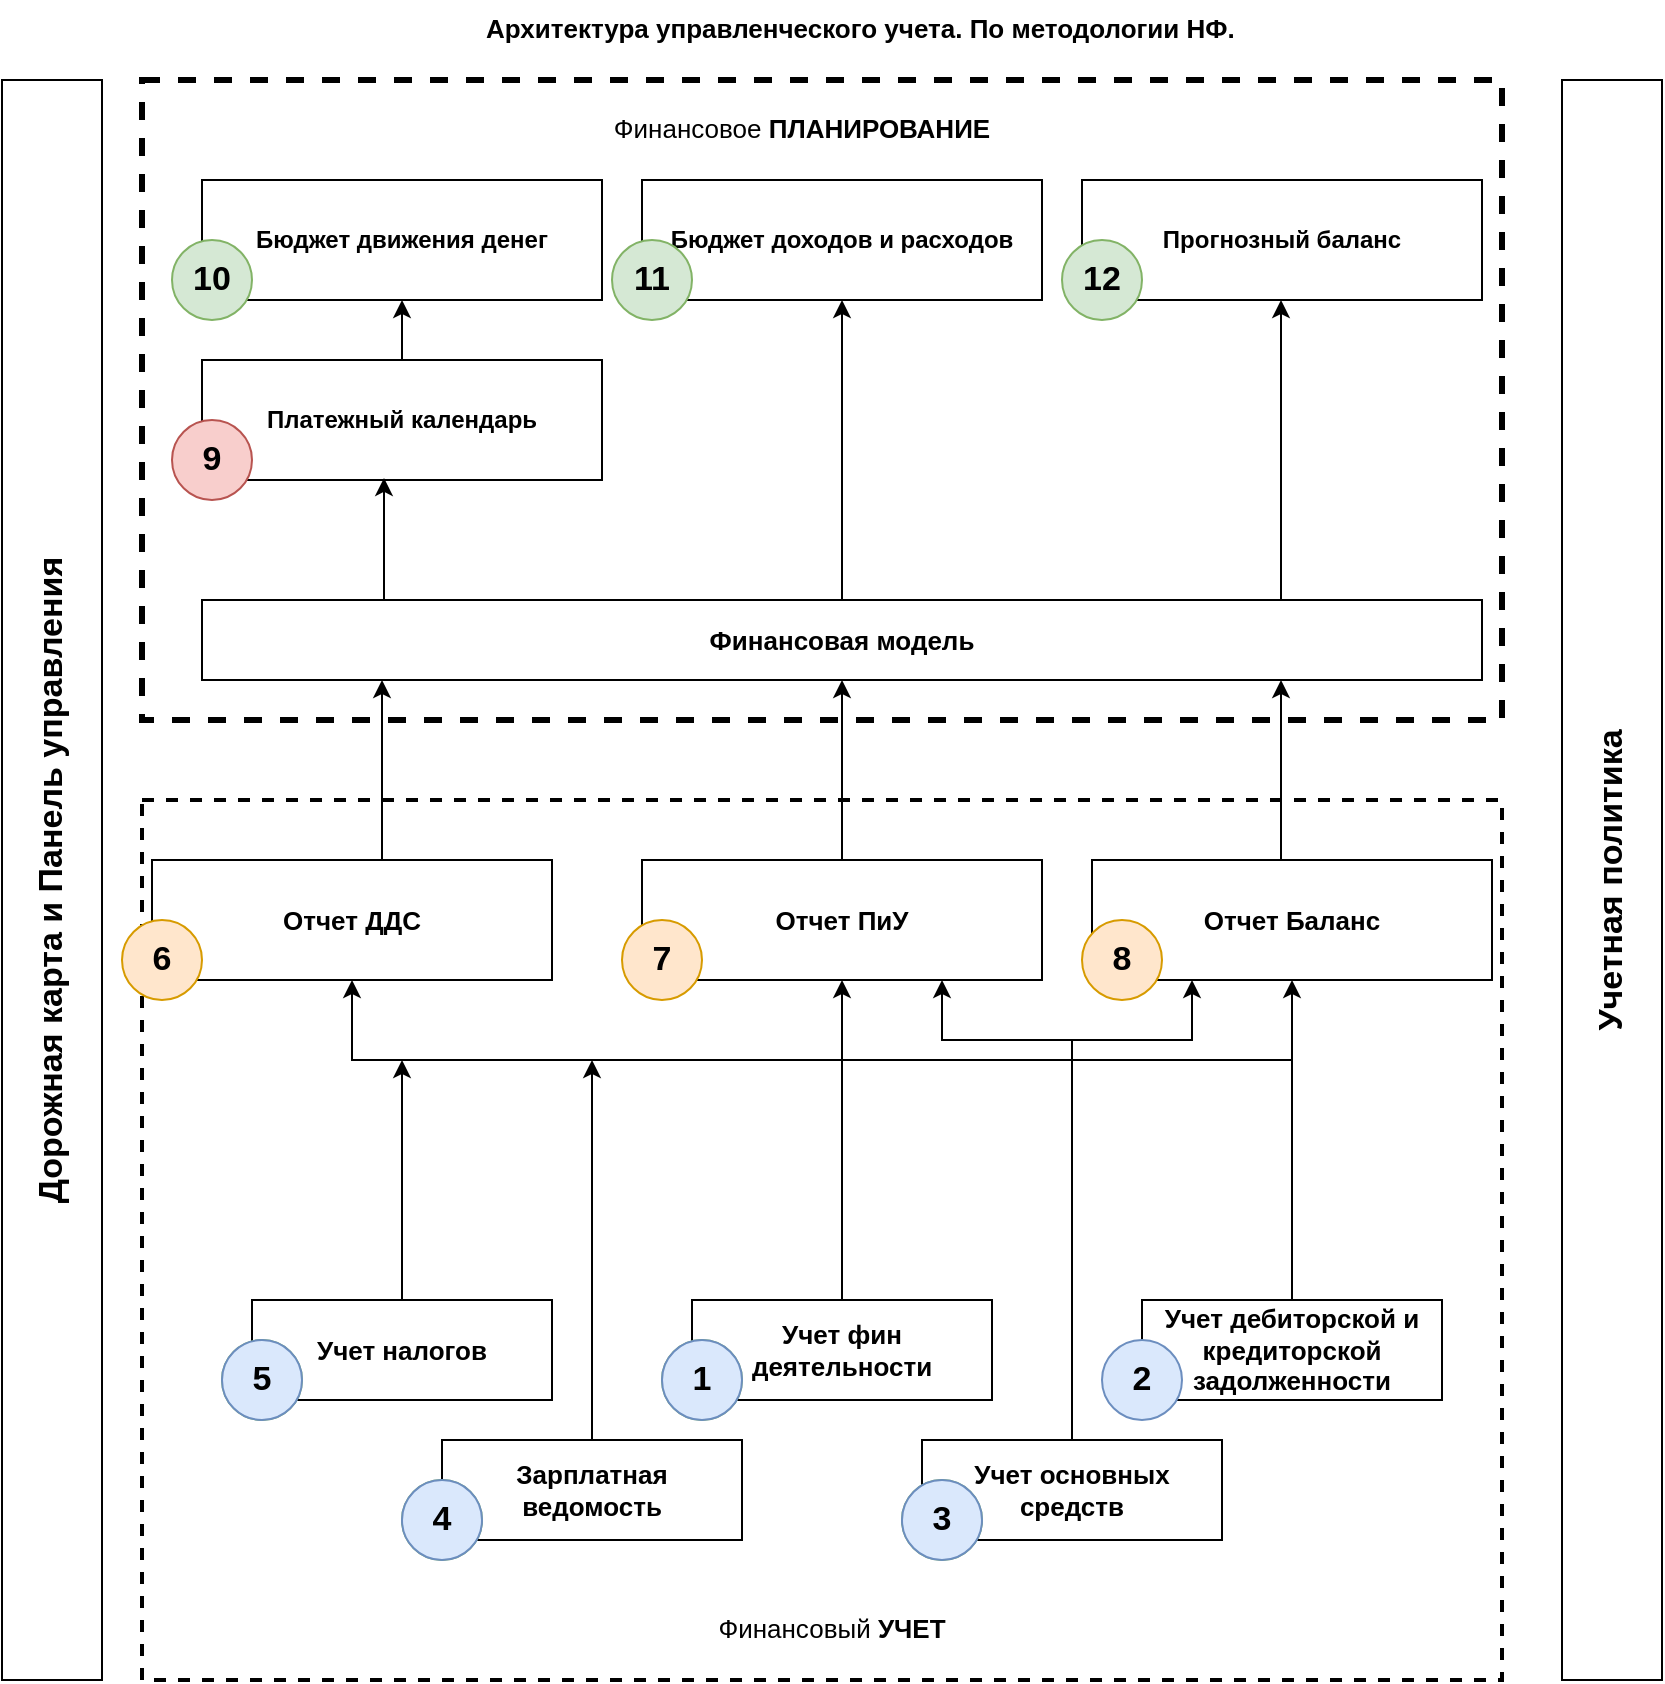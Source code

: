 <mxfile version="20.6.0" type="github" pages="4">
  <diagram name="Архитектура (0)" id="2a216829-ef6e-dabb-86c1-c78162f3ba2b">
    <mxGraphModel dx="1422" dy="762" grid="1" gridSize="10" guides="1" tooltips="1" connect="1" arrows="1" fold="1" page="1" pageScale="1" pageWidth="850" pageHeight="1100" background="none" math="0" shadow="0">
      <root>
        <mxCell id="0" />
        <mxCell id="1" parent="0" />
        <mxCell id="F8R7WLM5kxrZGCUdwMtY-9" value="&lt;span style=&quot;color: rgb(0, 0, 0); font-family: Helvetica; font-size: 13px; font-style: normal; font-variant-ligatures: normal; font-variant-caps: normal; letter-spacing: normal; orphans: 2; text-align: center; text-indent: 0px; text-transform: none; widows: 2; word-spacing: 0px; -webkit-text-stroke-width: 0px; background-color: rgb(255, 255, 255); text-decoration-thickness: initial; text-decoration-style: initial; text-decoration-color: initial; float: none; display: inline !important;&quot;&gt;Архитектура управленческого учета. По методологии НФ.&lt;/span&gt;" style="text;whiteSpace=wrap;html=1;fontStyle=1;fontSize=13;" vertex="1" parent="1">
          <mxGeometry x="250" width="380" height="40" as="geometry" />
        </mxCell>
        <mxCell id="F8R7WLM5kxrZGCUdwMtY-11" value="" style="rounded=0;whiteSpace=wrap;html=1;labelBackgroundColor=none;dashed=1;strokeWidth=3;" vertex="1" parent="1">
          <mxGeometry x="80" y="40" width="680" height="320" as="geometry" />
        </mxCell>
        <mxCell id="F8R7WLM5kxrZGCUdwMtY-12" value="&lt;span style=&quot;color: rgb(0, 0, 0); font-family: Helvetica; font-size: 13px; font-style: normal; font-variant-ligatures: normal; font-variant-caps: normal; letter-spacing: normal; orphans: 2; text-indent: 0px; text-transform: none; widows: 2; word-spacing: 0px; -webkit-text-stroke-width: 0px; background-color: rgb(255, 255, 255); text-decoration-thickness: initial; text-decoration-style: initial; text-decoration-color: initial; float: none; display: inline !important;&quot;&gt;Финансовое &lt;b style=&quot;font-size: 13px;&quot;&gt;ПЛАНИРОВАНИЕ&lt;/b&gt;&lt;/span&gt;" style="text;whiteSpace=wrap;html=1;fontStyle=0;align=center;fontSize=13;" vertex="1" parent="1">
          <mxGeometry x="280" y="50" width="260" height="40" as="geometry" />
        </mxCell>
        <mxCell id="F8R7WLM5kxrZGCUdwMtY-13" value="" style="rounded=0;whiteSpace=wrap;html=1;dashed=1;labelBackgroundColor=default;strokeWidth=2;" vertex="1" parent="1">
          <mxGeometry x="80" y="400" width="680" height="440" as="geometry" />
        </mxCell>
        <mxCell id="F8R7WLM5kxrZGCUdwMtY-14" value="Бюджет движения денег" style="rounded=0;whiteSpace=wrap;html=1;labelBackgroundColor=default;strokeWidth=1;fontSize=12;fontStyle=1" vertex="1" parent="1">
          <mxGeometry x="110" y="90" width="200" height="60" as="geometry" />
        </mxCell>
        <mxCell id="F8R7WLM5kxrZGCUdwMtY-15" value="Бюджет доходов и расходов" style="rounded=0;whiteSpace=wrap;html=1;labelBackgroundColor=default;strokeWidth=1;fontSize=12;fontStyle=1" vertex="1" parent="1">
          <mxGeometry x="330" y="90" width="200" height="60" as="geometry" />
        </mxCell>
        <mxCell id="F8R7WLM5kxrZGCUdwMtY-16" value="Прогнозный баланс" style="rounded=0;whiteSpace=wrap;html=1;labelBackgroundColor=default;strokeWidth=1;fontSize=12;fontStyle=1" vertex="1" parent="1">
          <mxGeometry x="550" y="90" width="200" height="60" as="geometry" />
        </mxCell>
        <mxCell id="F8R7WLM5kxrZGCUdwMtY-18" value="" style="edgeStyle=orthogonalEdgeStyle;rounded=0;orthogonalLoop=1;jettySize=auto;html=1;fontSize=13;" edge="1" parent="1" source="F8R7WLM5kxrZGCUdwMtY-17" target="F8R7WLM5kxrZGCUdwMtY-14">
          <mxGeometry relative="1" as="geometry" />
        </mxCell>
        <mxCell id="F8R7WLM5kxrZGCUdwMtY-17" value="Платежный календарь" style="rounded=0;whiteSpace=wrap;html=1;labelBackgroundColor=default;strokeWidth=1;fontSize=12;fontStyle=1" vertex="1" parent="1">
          <mxGeometry x="110" y="180" width="200" height="60" as="geometry" />
        </mxCell>
        <mxCell id="F8R7WLM5kxrZGCUdwMtY-19" value="Финансовая модель" style="rounded=0;whiteSpace=wrap;html=1;labelBackgroundColor=default;strokeWidth=1;fontSize=13;fontStyle=1" vertex="1" parent="1">
          <mxGeometry x="110" y="300" width="640" height="40" as="geometry" />
        </mxCell>
        <mxCell id="F8R7WLM5kxrZGCUdwMtY-22" value="" style="endArrow=classic;html=1;rounded=0;fontSize=13;entryX=0.5;entryY=1;entryDx=0;entryDy=0;exitX=0.5;exitY=0;exitDx=0;exitDy=0;" edge="1" parent="1" source="F8R7WLM5kxrZGCUdwMtY-19" target="F8R7WLM5kxrZGCUdwMtY-15">
          <mxGeometry width="50" height="50" relative="1" as="geometry">
            <mxPoint x="350" y="290" as="sourcePoint" />
            <mxPoint x="400" y="240" as="targetPoint" />
          </mxGeometry>
        </mxCell>
        <mxCell id="F8R7WLM5kxrZGCUdwMtY-23" value="" style="endArrow=classic;html=1;rounded=0;fontSize=13;entryX=0.5;entryY=1;entryDx=0;entryDy=0;exitX=0.5;exitY=0;exitDx=0;exitDy=0;" edge="1" parent="1">
          <mxGeometry width="50" height="50" relative="1" as="geometry">
            <mxPoint x="649.5" y="300" as="sourcePoint" />
            <mxPoint x="649.5" y="150" as="targetPoint" />
          </mxGeometry>
        </mxCell>
        <mxCell id="F8R7WLM5kxrZGCUdwMtY-24" value="&lt;span style=&quot;color: rgb(0, 0, 0); font-family: Helvetica; font-size: 13px; font-style: normal; font-variant-ligatures: normal; font-variant-caps: normal; letter-spacing: normal; orphans: 2; text-indent: 0px; text-transform: none; widows: 2; word-spacing: 0px; -webkit-text-stroke-width: 0px; background-color: rgb(255, 255, 255); text-decoration-thickness: initial; text-decoration-style: initial; text-decoration-color: initial; float: none; display: inline !important;&quot;&gt;Финансовый&amp;nbsp;&lt;b&gt;УЧЕТ&lt;br&gt;&lt;/b&gt;&lt;/span&gt;" style="text;whiteSpace=wrap;html=1;fontStyle=0;align=center;fontSize=13;" vertex="1" parent="1">
          <mxGeometry x="295" y="800" width="260" height="40" as="geometry" />
        </mxCell>
        <mxCell id="F8R7WLM5kxrZGCUdwMtY-25" value="Дорожная карта и Панель управления" style="rounded=0;whiteSpace=wrap;html=1;labelBackgroundColor=default;strokeWidth=1;fontSize=17;horizontal=0;fontStyle=1" vertex="1" parent="1">
          <mxGeometry x="10" y="40" width="50" height="800" as="geometry" />
        </mxCell>
        <mxCell id="F8R7WLM5kxrZGCUdwMtY-26" value="Учетная политика" style="rounded=0;whiteSpace=wrap;html=1;labelBackgroundColor=default;strokeWidth=1;fontSize=17;horizontal=0;fontStyle=1" vertex="1" parent="1">
          <mxGeometry x="790" y="40" width="50" height="800" as="geometry" />
        </mxCell>
        <mxCell id="F8R7WLM5kxrZGCUdwMtY-27" value="Отчет ДДС" style="rounded=0;whiteSpace=wrap;html=1;labelBackgroundColor=default;strokeWidth=1;fontSize=13;fontStyle=1" vertex="1" parent="1">
          <mxGeometry x="85" y="430" width="200" height="60" as="geometry" />
        </mxCell>
        <mxCell id="F8R7WLM5kxrZGCUdwMtY-30" value="" style="edgeStyle=orthogonalEdgeStyle;rounded=0;orthogonalLoop=1;jettySize=auto;html=1;fontSize=17;" edge="1" parent="1" source="F8R7WLM5kxrZGCUdwMtY-28" target="F8R7WLM5kxrZGCUdwMtY-19">
          <mxGeometry relative="1" as="geometry" />
        </mxCell>
        <mxCell id="F8R7WLM5kxrZGCUdwMtY-28" value="Отчет ПиУ" style="rounded=0;whiteSpace=wrap;html=1;labelBackgroundColor=default;strokeWidth=1;fontSize=13;fontStyle=1" vertex="1" parent="1">
          <mxGeometry x="330" y="430" width="200" height="60" as="geometry" />
        </mxCell>
        <mxCell id="F8R7WLM5kxrZGCUdwMtY-29" value="Отчет Баланс" style="rounded=0;whiteSpace=wrap;html=1;labelBackgroundColor=default;strokeWidth=1;fontSize=13;fontStyle=1" vertex="1" parent="1">
          <mxGeometry x="555" y="430" width="200" height="60" as="geometry" />
        </mxCell>
        <mxCell id="F8R7WLM5kxrZGCUdwMtY-32" value="" style="edgeStyle=orthogonalEdgeStyle;rounded=0;orthogonalLoop=1;jettySize=auto;html=1;fontSize=17;" edge="1" parent="1">
          <mxGeometry relative="1" as="geometry">
            <mxPoint x="649.5" y="430" as="sourcePoint" />
            <mxPoint x="649.5" y="340" as="targetPoint" />
          </mxGeometry>
        </mxCell>
        <mxCell id="F8R7WLM5kxrZGCUdwMtY-33" value="" style="edgeStyle=orthogonalEdgeStyle;rounded=0;orthogonalLoop=1;jettySize=auto;html=1;fontSize=17;" edge="1" parent="1">
          <mxGeometry relative="1" as="geometry">
            <mxPoint x="200" y="430" as="sourcePoint" />
            <mxPoint x="200" y="340" as="targetPoint" />
          </mxGeometry>
        </mxCell>
        <mxCell id="F8R7WLM5kxrZGCUdwMtY-49" style="edgeStyle=orthogonalEdgeStyle;rounded=0;orthogonalLoop=1;jettySize=auto;html=1;fontSize=17;" edge="1" parent="1" source="F8R7WLM5kxrZGCUdwMtY-34">
          <mxGeometry relative="1" as="geometry">
            <mxPoint x="210" y="530" as="targetPoint" />
          </mxGeometry>
        </mxCell>
        <mxCell id="F8R7WLM5kxrZGCUdwMtY-34" value="Учет налогов" style="rounded=0;whiteSpace=wrap;html=1;labelBackgroundColor=default;strokeWidth=1;fontSize=13;fontStyle=1" vertex="1" parent="1">
          <mxGeometry x="135" y="650" width="150" height="50" as="geometry" />
        </mxCell>
        <mxCell id="F8R7WLM5kxrZGCUdwMtY-54" style="edgeStyle=orthogonalEdgeStyle;rounded=0;orthogonalLoop=1;jettySize=auto;html=1;fontSize=17;" edge="1" parent="1" source="F8R7WLM5kxrZGCUdwMtY-35">
          <mxGeometry relative="1" as="geometry">
            <mxPoint x="305" y="530" as="targetPoint" />
          </mxGeometry>
        </mxCell>
        <mxCell id="F8R7WLM5kxrZGCUdwMtY-35" value="Зарплатная ведомость" style="rounded=0;whiteSpace=wrap;html=1;labelBackgroundColor=default;strokeWidth=1;fontSize=13;fontStyle=1" vertex="1" parent="1">
          <mxGeometry x="230" y="720" width="150" height="50" as="geometry" />
        </mxCell>
        <mxCell id="F8R7WLM5kxrZGCUdwMtY-43" style="edgeStyle=orthogonalEdgeStyle;rounded=0;orthogonalLoop=1;jettySize=auto;html=1;entryX=0.5;entryY=1;entryDx=0;entryDy=0;fontSize=17;" edge="1" parent="1" source="F8R7WLM5kxrZGCUdwMtY-36" target="F8R7WLM5kxrZGCUdwMtY-28">
          <mxGeometry relative="1" as="geometry" />
        </mxCell>
        <mxCell id="F8R7WLM5kxrZGCUdwMtY-36" value="Учет фин деятельности" style="rounded=0;whiteSpace=wrap;html=1;labelBackgroundColor=default;strokeWidth=1;fontSize=13;fontStyle=1" vertex="1" parent="1">
          <mxGeometry x="355" y="650" width="150" height="50" as="geometry" />
        </mxCell>
        <mxCell id="F8R7WLM5kxrZGCUdwMtY-51" style="edgeStyle=orthogonalEdgeStyle;rounded=0;orthogonalLoop=1;jettySize=auto;html=1;entryX=0.75;entryY=1;entryDx=0;entryDy=0;fontSize=17;" edge="1" parent="1" source="F8R7WLM5kxrZGCUdwMtY-37" target="F8R7WLM5kxrZGCUdwMtY-28">
          <mxGeometry relative="1" as="geometry">
            <Array as="points">
              <mxPoint x="545" y="520" />
              <mxPoint x="480" y="520" />
            </Array>
          </mxGeometry>
        </mxCell>
        <mxCell id="F8R7WLM5kxrZGCUdwMtY-52" style="edgeStyle=orthogonalEdgeStyle;rounded=0;orthogonalLoop=1;jettySize=auto;html=1;entryX=0.25;entryY=1;entryDx=0;entryDy=0;fontSize=17;" edge="1" parent="1" source="F8R7WLM5kxrZGCUdwMtY-37" target="F8R7WLM5kxrZGCUdwMtY-29">
          <mxGeometry relative="1" as="geometry">
            <Array as="points">
              <mxPoint x="545" y="520" />
              <mxPoint x="605" y="520" />
            </Array>
          </mxGeometry>
        </mxCell>
        <mxCell id="F8R7WLM5kxrZGCUdwMtY-37" value="Учет основных средств" style="rounded=0;whiteSpace=wrap;html=1;labelBackgroundColor=default;strokeWidth=1;fontSize=13;fontStyle=1" vertex="1" parent="1">
          <mxGeometry x="470" y="720" width="150" height="50" as="geometry" />
        </mxCell>
        <mxCell id="F8R7WLM5kxrZGCUdwMtY-45" style="edgeStyle=orthogonalEdgeStyle;rounded=0;orthogonalLoop=1;jettySize=auto;html=1;entryX=0.5;entryY=1;entryDx=0;entryDy=0;fontSize=17;" edge="1" parent="1" source="F8R7WLM5kxrZGCUdwMtY-38" target="F8R7WLM5kxrZGCUdwMtY-27">
          <mxGeometry relative="1" as="geometry">
            <Array as="points">
              <mxPoint x="655" y="530" />
              <mxPoint x="185" y="530" />
            </Array>
          </mxGeometry>
        </mxCell>
        <mxCell id="F8R7WLM5kxrZGCUdwMtY-50" style="edgeStyle=orthogonalEdgeStyle;rounded=0;orthogonalLoop=1;jettySize=auto;html=1;entryX=0.5;entryY=1;entryDx=0;entryDy=0;fontSize=17;" edge="1" parent="1" source="F8R7WLM5kxrZGCUdwMtY-38" target="F8R7WLM5kxrZGCUdwMtY-29">
          <mxGeometry relative="1" as="geometry" />
        </mxCell>
        <mxCell id="F8R7WLM5kxrZGCUdwMtY-38" value="Учет дебиторской и кредиторской задолженности" style="rounded=0;whiteSpace=wrap;html=1;labelBackgroundColor=default;strokeWidth=1;fontSize=13;fontStyle=1" vertex="1" parent="1">
          <mxGeometry x="580" y="650" width="150" height="50" as="geometry" />
        </mxCell>
        <mxCell id="F8R7WLM5kxrZGCUdwMtY-56" value="" style="endArrow=classic;html=1;rounded=0;fontSize=17;entryX=0.455;entryY=0.983;entryDx=0;entryDy=0;entryPerimeter=0;" edge="1" parent="1" target="F8R7WLM5kxrZGCUdwMtY-17">
          <mxGeometry width="50" height="50" relative="1" as="geometry">
            <mxPoint x="201" y="300" as="sourcePoint" />
            <mxPoint x="210" y="240" as="targetPoint" />
          </mxGeometry>
        </mxCell>
        <mxCell id="F8R7WLM5kxrZGCUdwMtY-93" value="" style="ellipse;whiteSpace=wrap;html=1;aspect=fixed;labelBackgroundColor=default;strokeWidth=1;fontSize=17;fillColor=#d5e8d4;strokeColor=#82b366;" vertex="1" parent="1">
          <mxGeometry x="460" y="740" width="40" height="40" as="geometry" />
        </mxCell>
        <mxCell id="F8R7WLM5kxrZGCUdwMtY-94" value="" style="ellipse;whiteSpace=wrap;html=1;aspect=fixed;labelBackgroundColor=default;strokeWidth=1;fontSize=17;fillColor=#d5e8d4;strokeColor=#82b366;" vertex="1" parent="1">
          <mxGeometry x="340" y="670" width="40" height="40" as="geometry" />
        </mxCell>
        <mxCell id="F8R7WLM5kxrZGCUdwMtY-95" value="" style="ellipse;whiteSpace=wrap;html=1;aspect=fixed;labelBackgroundColor=default;strokeWidth=1;fontSize=17;fillColor=#d5e8d4;strokeColor=#82b366;" vertex="1" parent="1">
          <mxGeometry x="210" y="740" width="40" height="40" as="geometry" />
        </mxCell>
        <mxCell id="F8R7WLM5kxrZGCUdwMtY-96" value="2" style="ellipse;whiteSpace=wrap;html=1;aspect=fixed;labelBackgroundColor=none;strokeWidth=1;fontSize=17;fillColor=#dae8fc;strokeColor=#6c8ebf;fontStyle=1" vertex="1" parent="1">
          <mxGeometry x="560" y="670" width="40" height="40" as="geometry" />
        </mxCell>
        <mxCell id="F8R7WLM5kxrZGCUdwMtY-97" value="" style="ellipse;whiteSpace=wrap;html=1;aspect=fixed;labelBackgroundColor=#99FF99;strokeWidth=1;fontSize=17;fillColor=#d5e8d4;strokeColor=#82b366;" vertex="1" parent="1">
          <mxGeometry x="120" y="670" width="40" height="40" as="geometry" />
        </mxCell>
        <mxCell id="F8R7WLM5kxrZGCUdwMtY-99" value="6" style="ellipse;whiteSpace=wrap;html=1;aspect=fixed;labelBackgroundColor=none;strokeWidth=1;fontSize=17;fillColor=#ffe6cc;strokeColor=#d79b00;fontStyle=1" vertex="1" parent="1">
          <mxGeometry x="70" y="460" width="40" height="40" as="geometry" />
        </mxCell>
        <mxCell id="F8R7WLM5kxrZGCUdwMtY-100" value="7" style="ellipse;whiteSpace=wrap;html=1;aspect=fixed;labelBackgroundColor=none;strokeWidth=1;fontSize=17;fillColor=#ffe6cc;strokeColor=#d79b00;fontStyle=1" vertex="1" parent="1">
          <mxGeometry x="320" y="460" width="40" height="40" as="geometry" />
        </mxCell>
        <mxCell id="F8R7WLM5kxrZGCUdwMtY-101" value="8" style="ellipse;whiteSpace=wrap;html=1;aspect=fixed;labelBackgroundColor=none;strokeWidth=1;fontSize=17;fillColor=#ffe6cc;strokeColor=#d79b00;fontStyle=1" vertex="1" parent="1">
          <mxGeometry x="550" y="460" width="40" height="40" as="geometry" />
        </mxCell>
        <mxCell id="F8R7WLM5kxrZGCUdwMtY-102" value="9" style="ellipse;whiteSpace=wrap;html=1;aspect=fixed;labelBackgroundColor=none;strokeWidth=1;fontSize=17;fillColor=#f8cecc;strokeColor=#b85450;fontStyle=1" vertex="1" parent="1">
          <mxGeometry x="95" y="210" width="40" height="40" as="geometry" />
        </mxCell>
        <mxCell id="F8R7WLM5kxrZGCUdwMtY-103" value="10" style="ellipse;whiteSpace=wrap;html=1;aspect=fixed;labelBackgroundColor=none;strokeWidth=1;fontSize=17;fillColor=#d5e8d4;strokeColor=#82b366;fontStyle=1" vertex="1" parent="1">
          <mxGeometry x="95" y="120" width="40" height="40" as="geometry" />
        </mxCell>
        <mxCell id="F8R7WLM5kxrZGCUdwMtY-104" value="11" style="ellipse;whiteSpace=wrap;html=1;aspect=fixed;labelBackgroundColor=none;strokeWidth=1;fontSize=17;fillColor=#d5e8d4;strokeColor=#82b366;fontStyle=1" vertex="1" parent="1">
          <mxGeometry x="315" y="120" width="40" height="40" as="geometry" />
        </mxCell>
        <mxCell id="F8R7WLM5kxrZGCUdwMtY-105" value="12" style="ellipse;whiteSpace=wrap;html=1;aspect=fixed;labelBackgroundColor=none;strokeWidth=1;fontSize=17;fillColor=#d5e8d4;strokeColor=#82b366;fontStyle=1" vertex="1" parent="1">
          <mxGeometry x="540" y="120" width="40" height="40" as="geometry" />
        </mxCell>
        <mxCell id="F8R7WLM5kxrZGCUdwMtY-106" value="5" style="ellipse;whiteSpace=wrap;html=1;aspect=fixed;labelBackgroundColor=none;strokeWidth=1;fontSize=17;fillColor=#dae8fc;strokeColor=#6c8ebf;fontStyle=1" vertex="1" parent="1">
          <mxGeometry x="120" y="670" width="40" height="40" as="geometry" />
        </mxCell>
        <mxCell id="F8R7WLM5kxrZGCUdwMtY-107" value="4" style="ellipse;whiteSpace=wrap;html=1;aspect=fixed;labelBackgroundColor=none;strokeWidth=1;fontSize=17;fillColor=#dae8fc;strokeColor=#6c8ebf;fontStyle=1" vertex="1" parent="1">
          <mxGeometry x="210" y="740" width="40" height="40" as="geometry" />
        </mxCell>
        <mxCell id="F8R7WLM5kxrZGCUdwMtY-108" value="1" style="ellipse;whiteSpace=wrap;html=1;aspect=fixed;labelBackgroundColor=none;strokeWidth=1;fontSize=17;fillColor=#dae8fc;strokeColor=#6c8ebf;fontStyle=1" vertex="1" parent="1">
          <mxGeometry x="340" y="670" width="40" height="40" as="geometry" />
        </mxCell>
        <mxCell id="F8R7WLM5kxrZGCUdwMtY-109" value="3" style="ellipse;whiteSpace=wrap;html=1;aspect=fixed;labelBackgroundColor=none;strokeWidth=1;fontSize=17;fillColor=#dae8fc;strokeColor=#6c8ebf;fontStyle=1" vertex="1" parent="1">
          <mxGeometry x="460" y="740" width="40" height="40" as="geometry" />
        </mxCell>
      </root>
    </mxGraphModel>
  </diagram>
  <diagram id="khSNBm_7Yy9utxcAtp68" name="Учет фин. деят.">
    <mxGraphModel dx="1422" dy="705" grid="1" gridSize="10" guides="1" tooltips="1" connect="1" arrows="1" fold="1" page="1" pageScale="1" pageWidth="827" pageHeight="1169" math="0" shadow="0">
      <root>
        <mxCell id="0" />
        <mxCell id="1" parent="0" />
        <mxCell id="SddAuyUgho0OtJlQRmXc-1" value="Учет финансовой деятельности&lt;br&gt;ФинТабло" style="rounded=0;whiteSpace=wrap;html=1;labelBackgroundColor=none;strokeWidth=1;fontSize=13;fontStyle=1;fillColor=#d5e8d4;strokeColor=#82b366;" vertex="1" parent="1">
          <mxGeometry x="60" y="450" width="740" height="50" as="geometry" />
        </mxCell>
        <mxCell id="VcAuIlmLGWRclyQLsfGA-16" value="" style="edgeStyle=orthogonalEdgeStyle;rounded=0;orthogonalLoop=1;jettySize=auto;html=1;fontFamily=Helvetica;fontSize=17;fontColor=default;" edge="1" parent="1" source="VcAuIlmLGWRclyQLsfGA-5" target="SddAuyUgho0OtJlQRmXc-1">
          <mxGeometry relative="1" as="geometry" />
        </mxCell>
        <mxCell id="VcAuIlmLGWRclyQLsfGA-5" value="Кредиты и займы.&lt;br&gt;&lt;span style=&quot;font-weight: normal;&quot;&gt;Заполнение: ФинТабло&lt;/span&gt;" style="rounded=0;whiteSpace=wrap;html=1;labelBackgroundColor=none;strokeColor=default;strokeWidth=1;fontFamily=Helvetica;fontSize=17;fontColor=default;fillColor=default;fontStyle=1" vertex="1" parent="1">
          <mxGeometry x="325" y="310" width="210" height="60" as="geometry" />
        </mxCell>
        <mxCell id="VcAuIlmLGWRclyQLsfGA-15" value="" style="edgeStyle=orthogonalEdgeStyle;rounded=0;orthogonalLoop=1;jettySize=auto;html=1;fontFamily=Helvetica;fontSize=17;fontColor=default;" edge="1" parent="1" source="VcAuIlmLGWRclyQLsfGA-7" target="SddAuyUgho0OtJlQRmXc-1">
          <mxGeometry relative="1" as="geometry" />
        </mxCell>
        <mxCell id="VcAuIlmLGWRclyQLsfGA-7" value="Лизинг&lt;br&gt;&lt;span style=&quot;font-weight: normal;&quot;&gt;Заполнение: ФинТабло&lt;/span&gt;" style="rounded=0;whiteSpace=wrap;html=1;labelBackgroundColor=none;strokeColor=default;strokeWidth=1;fontFamily=Helvetica;fontSize=17;fontColor=default;fillColor=default;fontStyle=1" vertex="1" parent="1">
          <mxGeometry x="560" y="310" width="240" height="60" as="geometry" />
        </mxCell>
        <mxCell id="VcAuIlmLGWRclyQLsfGA-17" value="" style="edgeStyle=orthogonalEdgeStyle;rounded=0;orthogonalLoop=1;jettySize=auto;html=1;fontFamily=Helvetica;fontSize=17;fontColor=default;" edge="1" parent="1" source="VcAuIlmLGWRclyQLsfGA-11" target="SddAuyUgho0OtJlQRmXc-1">
          <mxGeometry relative="1" as="geometry" />
        </mxCell>
        <mxCell id="VcAuIlmLGWRclyQLsfGA-11" value="Аренда&lt;br&gt;&lt;span style=&quot;font-weight: normal;&quot;&gt;Заполнение: Финтабло&lt;/span&gt;" style="rounded=0;whiteSpace=wrap;html=1;labelBackgroundColor=none;strokeColor=default;strokeWidth=1;fontFamily=Helvetica;fontSize=17;fontColor=default;fillColor=default;fontStyle=1" vertex="1" parent="1">
          <mxGeometry x="60" y="310" width="240" height="60" as="geometry" />
        </mxCell>
        <mxCell id="VcAuIlmLGWRclyQLsfGA-18" style="edgeStyle=orthogonalEdgeStyle;rounded=0;orthogonalLoop=1;jettySize=auto;html=1;entryX=0.5;entryY=0;entryDx=0;entryDy=0;fontFamily=Helvetica;fontSize=12;fontColor=default;" edge="1" parent="1" source="VcAuIlmLGWRclyQLsfGA-13" target="VcAuIlmLGWRclyQLsfGA-11">
          <mxGeometry relative="1" as="geometry" />
        </mxCell>
        <mxCell id="VcAuIlmLGWRclyQLsfGA-19" style="edgeStyle=orthogonalEdgeStyle;rounded=0;orthogonalLoop=1;jettySize=auto;html=1;entryX=0.5;entryY=0;entryDx=0;entryDy=0;fontFamily=Helvetica;fontSize=12;fontColor=default;" edge="1" parent="1" source="VcAuIlmLGWRclyQLsfGA-13" target="VcAuIlmLGWRclyQLsfGA-5">
          <mxGeometry relative="1" as="geometry" />
        </mxCell>
        <mxCell id="VcAuIlmLGWRclyQLsfGA-20" style="edgeStyle=orthogonalEdgeStyle;rounded=0;orthogonalLoop=1;jettySize=auto;html=1;fontFamily=Helvetica;fontSize=12;fontColor=default;" edge="1" parent="1" source="VcAuIlmLGWRclyQLsfGA-13" target="VcAuIlmLGWRclyQLsfGA-7">
          <mxGeometry relative="1" as="geometry" />
        </mxCell>
        <mxCell id="VcAuIlmLGWRclyQLsfGA-13" value="В Олимпе согласовали договор.&lt;br&gt;На Финансового менеджера выставилась задача&lt;br&gt;&quot;Внести информацию в ФинТабло&quot;" style="ellipse;shape=cloud;whiteSpace=wrap;html=1;labelBackgroundColor=none;strokeColor=default;strokeWidth=1;fontFamily=Helvetica;fontSize=12;fontColor=default;fillColor=default;align=center;" vertex="1" parent="1">
          <mxGeometry x="226.25" y="60" width="407.5" height="190" as="geometry" />
        </mxCell>
      </root>
    </mxGraphModel>
  </diagram>
  <diagram id="_BlQUCHor2pORVD_qITM" name="Учет ДЗ\КЗ">
    <mxGraphModel dx="1422" dy="762" grid="1" gridSize="10" guides="1" tooltips="1" connect="1" arrows="1" fold="1" page="1" pageScale="1" pageWidth="827" pageHeight="1169" math="0" shadow="0">
      <root>
        <mxCell id="0" />
        <mxCell id="1" parent="0" />
        <mxCell id="aoUB_bnDhs1yp4rb3Y5f-1" value="&lt;span style=&quot;&quot;&gt;Учет дебиторской и кредиторской задолженности&lt;/span&gt;&amp;nbsp;&lt;br&gt;ФинТабло" style="rounded=0;whiteSpace=wrap;html=1;labelBackgroundColor=none;strokeWidth=1;fontSize=13;fontStyle=1;fillColor=#d5e8d4;strokeColor=#82b366;fontColor=default;" vertex="1" parent="1">
          <mxGeometry x="80" y="570" width="740" height="50" as="geometry" />
        </mxCell>
        <mxCell id="GF1mlM8IZJTRb6SNdB93-7" style="edgeStyle=orthogonalEdgeStyle;rounded=0;orthogonalLoop=1;jettySize=auto;html=1;entryX=1;entryY=0.5;entryDx=0;entryDy=0;fontFamily=Helvetica;fontSize=12;fontColor=default;exitX=0.5;exitY=1;exitDx=0;exitDy=0;" edge="1" parent="1" source="aoUB_bnDhs1yp4rb3Y5f-3" target="GF1mlM8IZJTRb6SNdB93-6">
          <mxGeometry relative="1" as="geometry" />
        </mxCell>
        <mxCell id="aoUB_bnDhs1yp4rb3Y5f-3" value="Заявки снабжения&lt;br style=&quot;font-size: 14px;&quot;&gt;&lt;span style=&quot;font-weight: normal; font-size: 14px;&quot;&gt;Заполнение: Олимп&lt;/span&gt;" style="rounded=0;whiteSpace=wrap;html=1;labelBackgroundColor=none;strokeColor=default;strokeWidth=1;fontFamily=Helvetica;fontSize=14;fontColor=default;fillColor=default;fontStyle=1" vertex="1" parent="1">
          <mxGeometry x="280" y="310" width="180" height="60" as="geometry" />
        </mxCell>
        <mxCell id="GF1mlM8IZJTRb6SNdB93-9" style="edgeStyle=orthogonalEdgeStyle;rounded=0;orthogonalLoop=1;jettySize=auto;html=1;entryX=0;entryY=0.5;entryDx=0;entryDy=0;fontFamily=Helvetica;fontSize=12;fontColor=default;exitX=0.5;exitY=1;exitDx=0;exitDy=0;" edge="1" parent="1" source="aoUB_bnDhs1yp4rb3Y5f-7" target="GF1mlM8IZJTRb6SNdB93-6">
          <mxGeometry relative="1" as="geometry">
            <Array as="points">
              <mxPoint x="140" y="450" />
            </Array>
          </mxGeometry>
        </mxCell>
        <mxCell id="aoUB_bnDhs1yp4rb3Y5f-7" value="Заявки на оплату&lt;br style=&quot;font-size: 14px;&quot;&gt;&lt;span style=&quot;font-weight: normal; font-size: 14px;&quot;&gt;Заполнение: Олимп&lt;/span&gt;" style="rounded=0;whiteSpace=wrap;html=1;labelBackgroundColor=none;strokeColor=default;strokeWidth=1;fontFamily=Helvetica;fontSize=14;fontColor=default;fillColor=default;fontStyle=1" vertex="1" parent="1">
          <mxGeometry x="50" y="310" width="190" height="60" as="geometry" />
        </mxCell>
        <mxCell id="GF1mlM8IZJTRb6SNdB93-4" style="edgeStyle=orthogonalEdgeStyle;rounded=0;orthogonalLoop=1;jettySize=auto;html=1;fontFamily=Helvetica;fontSize=12;fontColor=default;" edge="1" parent="1" source="aoUB_bnDhs1yp4rb3Y5f-11" target="aoUB_bnDhs1yp4rb3Y5f-7">
          <mxGeometry relative="1" as="geometry" />
        </mxCell>
        <mxCell id="frpkA9hiRKUm1jNlpirp-1" style="edgeStyle=orthogonalEdgeStyle;rounded=0;orthogonalLoop=1;jettySize=auto;html=1;fontFamily=Helvetica;fontSize=12;fontColor=default;" edge="1" parent="1" source="aoUB_bnDhs1yp4rb3Y5f-11" target="aoUB_bnDhs1yp4rb3Y5f-3">
          <mxGeometry relative="1" as="geometry" />
        </mxCell>
        <mxCell id="aoUB_bnDhs1yp4rb3Y5f-11" value="Информация формируется автоматически в Олимп,&lt;br&gt;на основании счетов." style="ellipse;shape=cloud;whiteSpace=wrap;html=1;labelBackgroundColor=none;strokeColor=default;strokeWidth=1;fontFamily=Helvetica;fontSize=12;fontColor=default;fillColor=default;align=center;" vertex="1" parent="1">
          <mxGeometry x="22.5" y="50" width="407.5" height="190" as="geometry" />
        </mxCell>
        <mxCell id="GF1mlM8IZJTRb6SNdB93-10" value="" style="edgeStyle=orthogonalEdgeStyle;rounded=0;orthogonalLoop=1;jettySize=auto;html=1;fontFamily=Helvetica;fontSize=12;fontColor=default;" edge="1" parent="1" source="GF1mlM8IZJTRb6SNdB93-6" target="aoUB_bnDhs1yp4rb3Y5f-1">
          <mxGeometry relative="1" as="geometry">
            <Array as="points">
              <mxPoint x="255" y="520" />
              <mxPoint x="450" y="520" />
            </Array>
          </mxGeometry>
        </mxCell>
        <mxCell id="16Sehe_8RrqC2Yv8cuWE-2" style="edgeStyle=orthogonalEdgeStyle;rounded=0;orthogonalLoop=1;jettySize=auto;html=1;entryX=0;entryY=0.5;entryDx=0;entryDy=0;fontFamily=Helvetica;fontSize=14;fontColor=default;dashed=1;" edge="1" parent="1" source="GF1mlM8IZJTRb6SNdB93-6" target="frpkA9hiRKUm1jNlpirp-2">
          <mxGeometry relative="1" as="geometry" />
        </mxCell>
        <mxCell id="GF1mlM8IZJTRb6SNdB93-6" value="Формирование счета&lt;br style=&quot;font-size: 14px;&quot;&gt;&lt;span style=&quot;font-weight: normal; font-size: 14px;&quot;&gt;Заполнение: Олимп&lt;br style=&quot;font-size: 14px;&quot;&gt;Интеграция через API&lt;br style=&quot;font-size: 14px;&quot;&gt;&lt;/span&gt;" style="rounded=0;whiteSpace=wrap;html=1;labelBackgroundColor=none;strokeColor=default;strokeWidth=1;fontFamily=Helvetica;fontSize=14;fontColor=default;fillColor=default;fontStyle=1" vertex="1" parent="1">
          <mxGeometry x="160" y="420" width="190" height="60" as="geometry" />
        </mxCell>
        <mxCell id="frpkA9hiRKUm1jNlpirp-6" style="edgeStyle=orthogonalEdgeStyle;rounded=0;orthogonalLoop=1;jettySize=auto;html=1;fontFamily=Helvetica;fontSize=14;fontColor=default;" edge="1" parent="1" source="frpkA9hiRKUm1jNlpirp-2">
          <mxGeometry relative="1" as="geometry">
            <mxPoint x="450" y="570" as="targetPoint" />
            <Array as="points">
              <mxPoint x="630" y="520" />
              <mxPoint x="450" y="520" />
            </Array>
          </mxGeometry>
        </mxCell>
        <mxCell id="frpkA9hiRKUm1jNlpirp-2" value="Гарантийные обязательства и отсрочки платежей&lt;br style=&quot;font-size: 14px;&quot;&gt;&lt;span style=&quot;font-weight: normal; font-size: 14px;&quot;&gt;Заполнение: Олимп&lt;/span&gt;" style="rounded=0;whiteSpace=wrap;html=1;labelBackgroundColor=none;strokeColor=default;strokeWidth=1;fontFamily=Helvetica;fontSize=14;fontColor=default;fillColor=default;fontStyle=1" vertex="1" parent="1">
          <mxGeometry x="520" y="420" width="210" height="60" as="geometry" />
        </mxCell>
      </root>
    </mxGraphModel>
  </diagram>
  <diagram name="Учет ОС" id="OvtxRbYbvGg198a32Tml">
    <mxGraphModel dx="1422" dy="705" grid="1" gridSize="10" guides="1" tooltips="1" connect="1" arrows="1" fold="1" page="1" pageScale="1" pageWidth="827" pageHeight="1169" math="0" shadow="0">
      <root>
        <mxCell id="J8FknF8FX78ACj7XZLd_-0" />
        <mxCell id="J8FknF8FX78ACj7XZLd_-1" parent="J8FknF8FX78ACj7XZLd_-0" />
        <mxCell id="J8FknF8FX78ACj7XZLd_-2" value="&lt;span style=&quot;&quot;&gt;Учет основых средств&lt;/span&gt;&lt;br&gt;ФинТабло" style="rounded=0;whiteSpace=wrap;html=1;labelBackgroundColor=none;strokeWidth=1;fontSize=13;fontStyle=1;fillColor=#d5e8d4;strokeColor=#82b366;fontColor=default;" vertex="1" parent="J8FknF8FX78ACj7XZLd_-1">
          <mxGeometry x="80" y="570" width="740" height="50" as="geometry" />
        </mxCell>
        <mxCell id="9EqfEDyWx_UcRdmvOJTE-1" value="" style="edgeStyle=orthogonalEdgeStyle;rounded=0;orthogonalLoop=1;jettySize=auto;html=1;dashed=1;fontFamily=Helvetica;fontSize=14;fontColor=default;" edge="1" parent="J8FknF8FX78ACj7XZLd_-1" source="9EqfEDyWx_UcRdmvOJTE-0" target="J8FknF8FX78ACj7XZLd_-2">
          <mxGeometry relative="1" as="geometry" />
        </mxCell>
        <mxCell id="9EqfEDyWx_UcRdmvOJTE-0" value="Учет материальных активов (Техника, транспорт, мебель и т.д)&lt;br style=&quot;font-size: 14px;&quot;&gt;&lt;span style=&quot;font-weight: normal; font-size: 14px;&quot;&gt;Заполнение: ФинТабло либо интеграция из 1С:Бух&lt;/span&gt;" style="rounded=0;whiteSpace=wrap;html=1;labelBackgroundColor=none;strokeColor=default;strokeWidth=1;fontFamily=Helvetica;fontSize=14;fontColor=default;fillColor=default;fontStyle=1" vertex="1" parent="J8FknF8FX78ACj7XZLd_-1">
          <mxGeometry x="280" y="410" width="340" height="60" as="geometry" />
        </mxCell>
      </root>
    </mxGraphModel>
  </diagram>
</mxfile>
